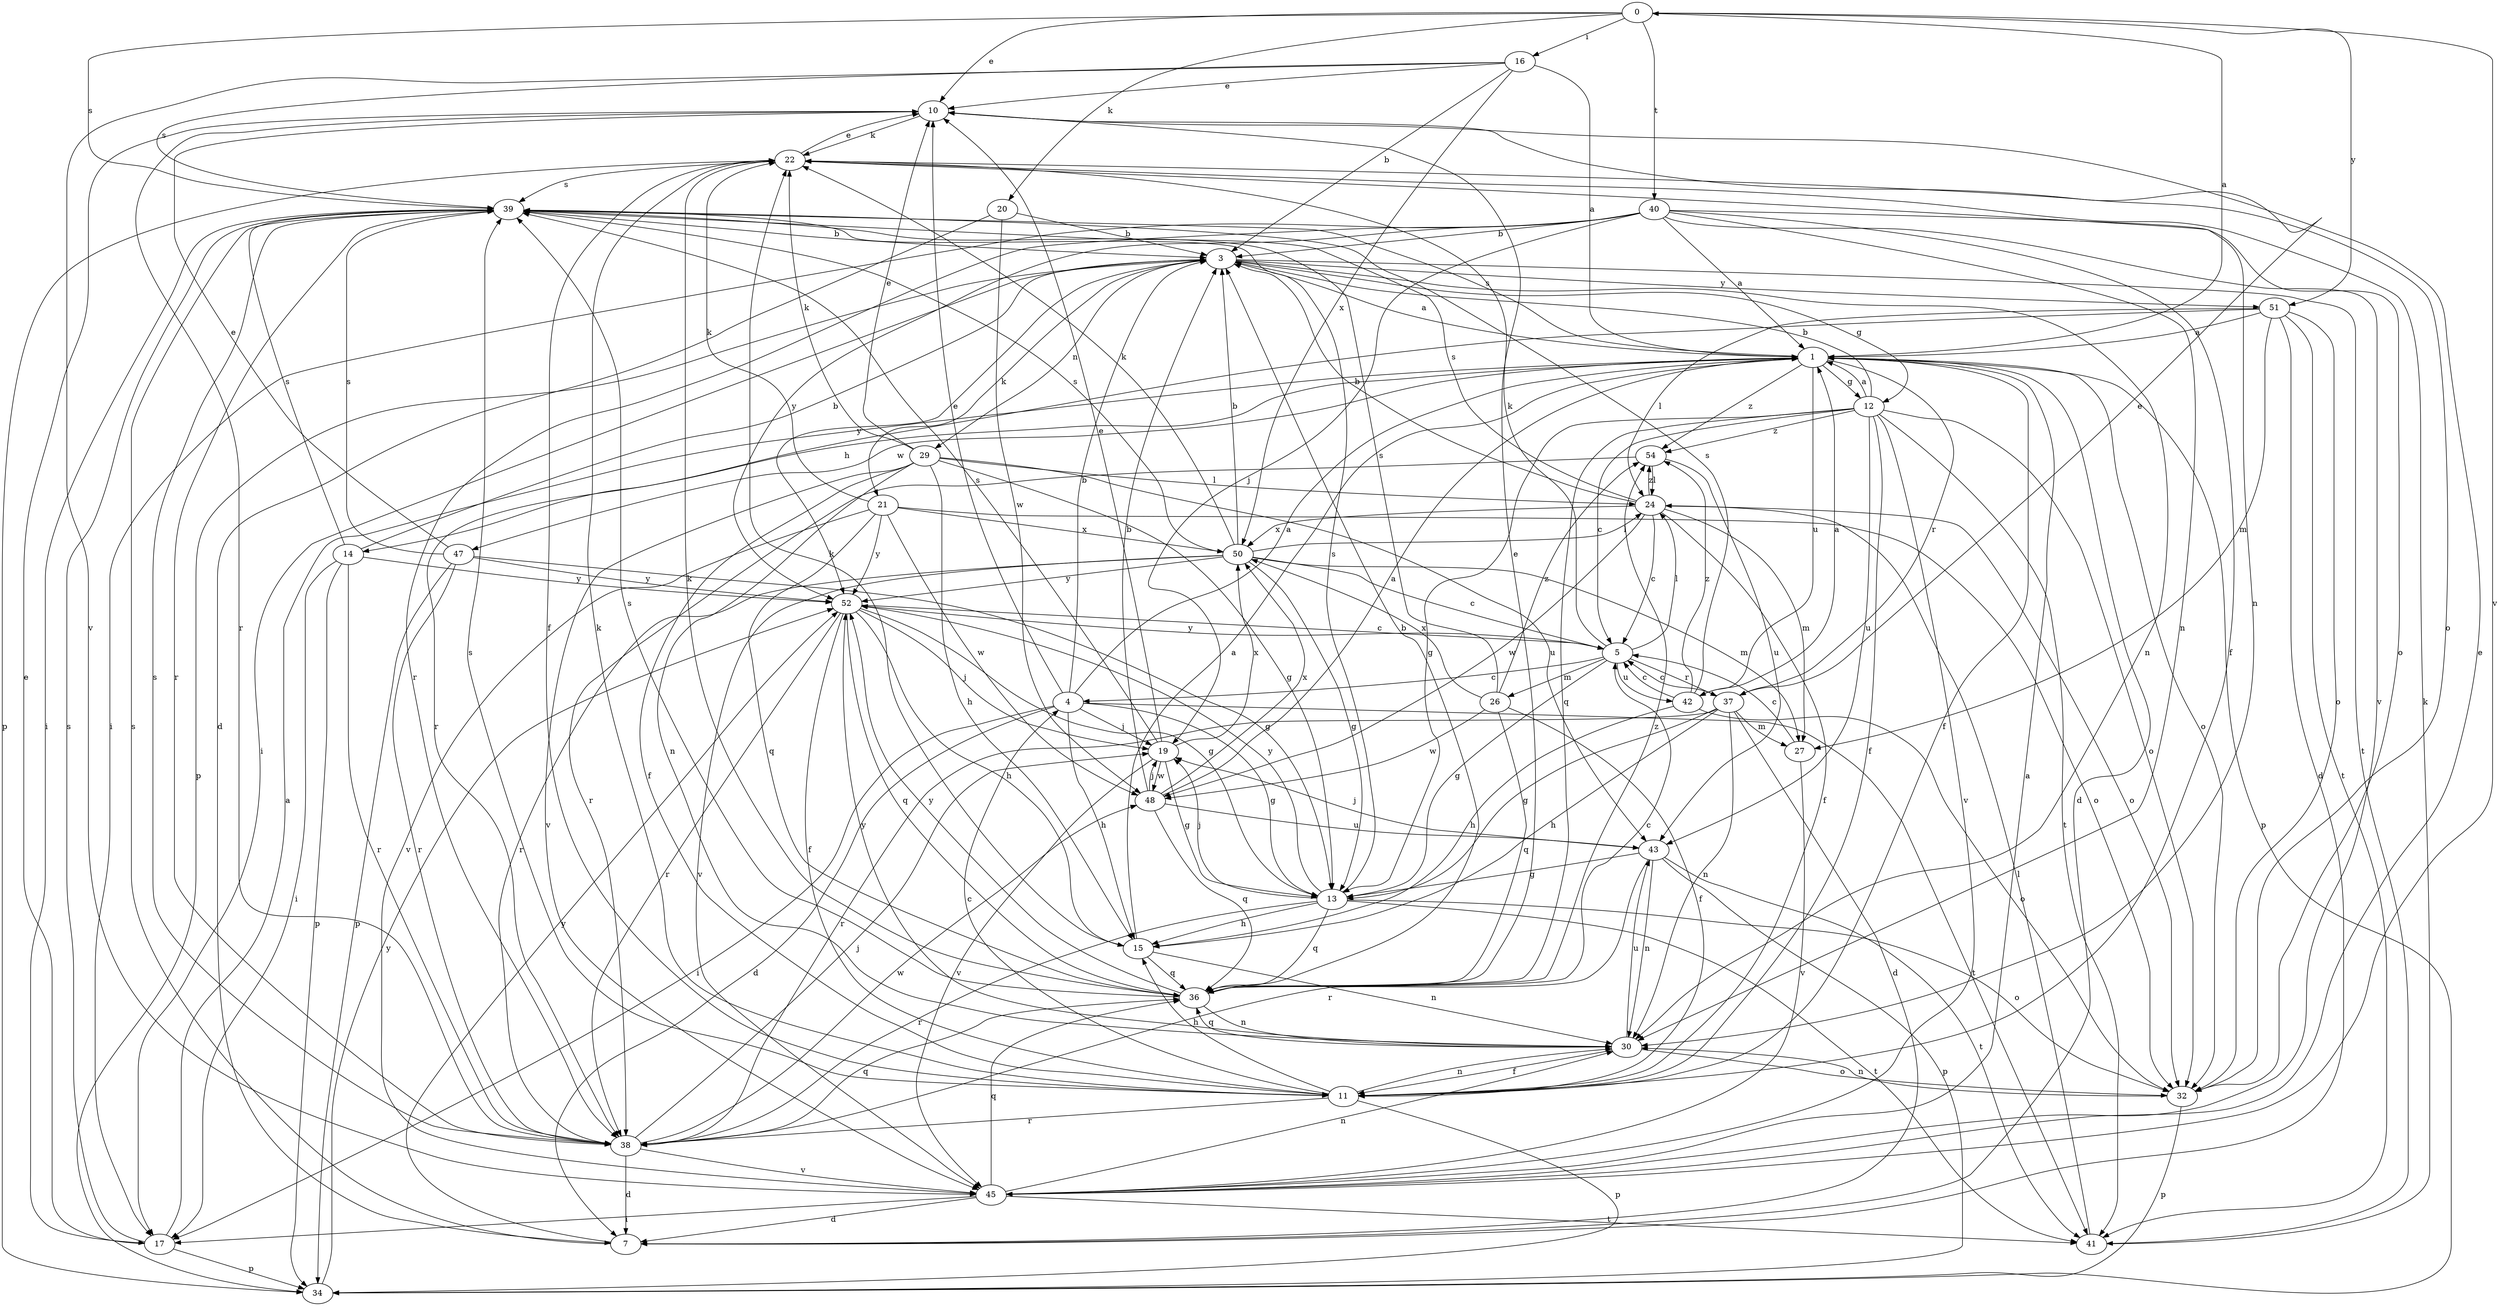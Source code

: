 strict digraph  {
0;
1;
3;
4;
5;
7;
10;
11;
12;
13;
14;
15;
16;
17;
19;
20;
21;
22;
24;
26;
27;
29;
30;
32;
34;
36;
37;
38;
39;
40;
41;
42;
43;
45;
47;
48;
50;
51;
52;
54;
0 -> 10  [label=e];
0 -> 16  [label=i];
0 -> 20  [label=k];
0 -> 39  [label=s];
0 -> 40  [label=t];
0 -> 45  [label=v];
0 -> 51  [label=y];
1 -> 0  [label=a];
1 -> 7  [label=d];
1 -> 11  [label=f];
1 -> 12  [label=g];
1 -> 14  [label=h];
1 -> 32  [label=o];
1 -> 34  [label=p];
1 -> 37  [label=r];
1 -> 39  [label=s];
1 -> 42  [label=u];
1 -> 47  [label=w];
1 -> 54  [label=z];
3 -> 1  [label=a];
3 -> 12  [label=g];
3 -> 17  [label=i];
3 -> 21  [label=k];
3 -> 29  [label=n];
3 -> 30  [label=n];
3 -> 34  [label=p];
3 -> 41  [label=t];
3 -> 51  [label=y];
3 -> 52  [label=y];
4 -> 1  [label=a];
4 -> 3  [label=b];
4 -> 7  [label=d];
4 -> 10  [label=e];
4 -> 13  [label=g];
4 -> 15  [label=h];
4 -> 17  [label=i];
4 -> 19  [label=j];
4 -> 41  [label=t];
5 -> 4  [label=c];
5 -> 13  [label=g];
5 -> 22  [label=k];
5 -> 24  [label=l];
5 -> 26  [label=m];
5 -> 37  [label=r];
5 -> 42  [label=u];
5 -> 52  [label=y];
7 -> 39  [label=s];
7 -> 52  [label=y];
10 -> 22  [label=k];
10 -> 38  [label=r];
11 -> 4  [label=c];
11 -> 15  [label=h];
11 -> 22  [label=k];
11 -> 30  [label=n];
11 -> 34  [label=p];
11 -> 38  [label=r];
11 -> 39  [label=s];
12 -> 1  [label=a];
12 -> 3  [label=b];
12 -> 5  [label=c];
12 -> 11  [label=f];
12 -> 13  [label=g];
12 -> 32  [label=o];
12 -> 36  [label=q];
12 -> 41  [label=t];
12 -> 43  [label=u];
12 -> 45  [label=v];
12 -> 54  [label=z];
13 -> 15  [label=h];
13 -> 19  [label=j];
13 -> 32  [label=o];
13 -> 36  [label=q];
13 -> 38  [label=r];
13 -> 39  [label=s];
13 -> 41  [label=t];
13 -> 52  [label=y];
14 -> 3  [label=b];
14 -> 17  [label=i];
14 -> 34  [label=p];
14 -> 38  [label=r];
14 -> 39  [label=s];
14 -> 52  [label=y];
15 -> 1  [label=a];
15 -> 22  [label=k];
15 -> 30  [label=n];
15 -> 36  [label=q];
16 -> 1  [label=a];
16 -> 3  [label=b];
16 -> 10  [label=e];
16 -> 39  [label=s];
16 -> 45  [label=v];
16 -> 50  [label=x];
17 -> 1  [label=a];
17 -> 10  [label=e];
17 -> 34  [label=p];
17 -> 39  [label=s];
19 -> 10  [label=e];
19 -> 13  [label=g];
19 -> 39  [label=s];
19 -> 45  [label=v];
19 -> 48  [label=w];
19 -> 50  [label=x];
20 -> 3  [label=b];
20 -> 7  [label=d];
20 -> 48  [label=w];
21 -> 22  [label=k];
21 -> 32  [label=o];
21 -> 36  [label=q];
21 -> 45  [label=v];
21 -> 48  [label=w];
21 -> 50  [label=x];
21 -> 52  [label=y];
22 -> 10  [label=e];
22 -> 11  [label=f];
22 -> 30  [label=n];
22 -> 32  [label=o];
22 -> 34  [label=p];
22 -> 39  [label=s];
24 -> 3  [label=b];
24 -> 5  [label=c];
24 -> 11  [label=f];
24 -> 27  [label=m];
24 -> 32  [label=o];
24 -> 39  [label=s];
24 -> 48  [label=w];
24 -> 50  [label=x];
24 -> 54  [label=z];
26 -> 11  [label=f];
26 -> 36  [label=q];
26 -> 39  [label=s];
26 -> 48  [label=w];
26 -> 50  [label=x];
26 -> 54  [label=z];
27 -> 5  [label=c];
27 -> 45  [label=v];
29 -> 10  [label=e];
29 -> 11  [label=f];
29 -> 13  [label=g];
29 -> 15  [label=h];
29 -> 22  [label=k];
29 -> 24  [label=l];
29 -> 30  [label=n];
29 -> 43  [label=u];
29 -> 45  [label=v];
30 -> 11  [label=f];
30 -> 32  [label=o];
30 -> 36  [label=q];
30 -> 43  [label=u];
30 -> 52  [label=y];
32 -> 30  [label=n];
32 -> 34  [label=p];
34 -> 52  [label=y];
36 -> 3  [label=b];
36 -> 5  [label=c];
36 -> 10  [label=e];
36 -> 22  [label=k];
36 -> 30  [label=n];
36 -> 39  [label=s];
36 -> 52  [label=y];
36 -> 54  [label=z];
37 -> 5  [label=c];
37 -> 7  [label=d];
37 -> 10  [label=e];
37 -> 13  [label=g];
37 -> 15  [label=h];
37 -> 27  [label=m];
37 -> 30  [label=n];
37 -> 38  [label=r];
38 -> 7  [label=d];
38 -> 19  [label=j];
38 -> 36  [label=q];
38 -> 39  [label=s];
38 -> 45  [label=v];
38 -> 48  [label=w];
39 -> 3  [label=b];
39 -> 17  [label=i];
39 -> 38  [label=r];
40 -> 1  [label=a];
40 -> 3  [label=b];
40 -> 11  [label=f];
40 -> 17  [label=i];
40 -> 19  [label=j];
40 -> 30  [label=n];
40 -> 32  [label=o];
40 -> 38  [label=r];
40 -> 45  [label=v];
40 -> 52  [label=y];
41 -> 22  [label=k];
41 -> 24  [label=l];
42 -> 1  [label=a];
42 -> 5  [label=c];
42 -> 15  [label=h];
42 -> 32  [label=o];
42 -> 39  [label=s];
42 -> 54  [label=z];
43 -> 13  [label=g];
43 -> 19  [label=j];
43 -> 30  [label=n];
43 -> 34  [label=p];
43 -> 38  [label=r];
43 -> 41  [label=t];
45 -> 1  [label=a];
45 -> 7  [label=d];
45 -> 10  [label=e];
45 -> 17  [label=i];
45 -> 30  [label=n];
45 -> 36  [label=q];
45 -> 41  [label=t];
47 -> 10  [label=e];
47 -> 13  [label=g];
47 -> 34  [label=p];
47 -> 38  [label=r];
47 -> 39  [label=s];
47 -> 52  [label=y];
48 -> 1  [label=a];
48 -> 3  [label=b];
48 -> 19  [label=j];
48 -> 36  [label=q];
48 -> 43  [label=u];
48 -> 50  [label=x];
50 -> 3  [label=b];
50 -> 5  [label=c];
50 -> 13  [label=g];
50 -> 22  [label=k];
50 -> 24  [label=l];
50 -> 27  [label=m];
50 -> 38  [label=r];
50 -> 39  [label=s];
50 -> 45  [label=v];
50 -> 52  [label=y];
51 -> 1  [label=a];
51 -> 7  [label=d];
51 -> 24  [label=l];
51 -> 27  [label=m];
51 -> 32  [label=o];
51 -> 38  [label=r];
51 -> 41  [label=t];
52 -> 5  [label=c];
52 -> 11  [label=f];
52 -> 13  [label=g];
52 -> 15  [label=h];
52 -> 19  [label=j];
52 -> 36  [label=q];
52 -> 38  [label=r];
54 -> 24  [label=l];
54 -> 38  [label=r];
54 -> 43  [label=u];
}
